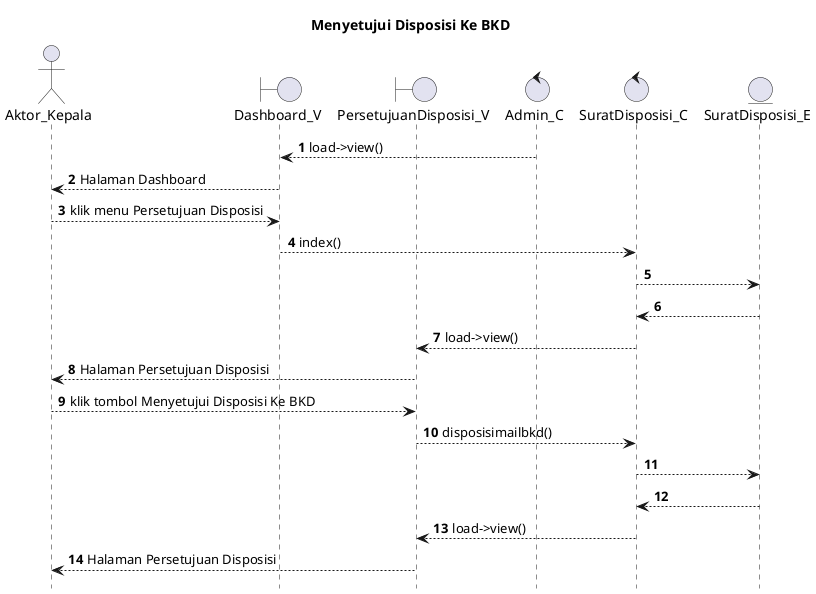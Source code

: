 @startuml

autonumber
hide footbox
title Menyetujui Disposisi Ke BKD

Actor Aktor_Kepala
boundary Dashboard_V
boundary PersetujuanDisposisi_V
control Admin_C
control SuratDisposisi_C
Entity SuratDisposisi_E

Admin_C --> Dashboard_V: load->view()
Dashboard_V --> Aktor_Kepala: Halaman Dashboard
Aktor_Kepala --> Dashboard_V: klik menu Persetujuan Disposisi
Dashboard_V --> SuratDisposisi_C: index()
SuratDisposisi_C --> SuratDisposisi_E:
    
    SuratDisposisi_E --> SuratDisposisi_C:
    SuratDisposisi_C --> PersetujuanDisposisi_V: load->view()
    PersetujuanDisposisi_V --> Aktor_Kepala: Halaman Persetujuan Disposisi

Aktor_Kepala --> PersetujuanDisposisi_V: klik tombol Menyetujui Disposisi Ke BKD
PersetujuanDisposisi_V --> SuratDisposisi_C: disposisimailbkd()
SuratDisposisi_C --> SuratDisposisi_E:
   
    SuratDisposisi_E --> SuratDisposisi_C:
    SuratDisposisi_C --> PersetujuanDisposisi_V: load->view()
    PersetujuanDisposisi_V --> Aktor_Kepala: Halaman Persetujuan Disposisi

@enduml